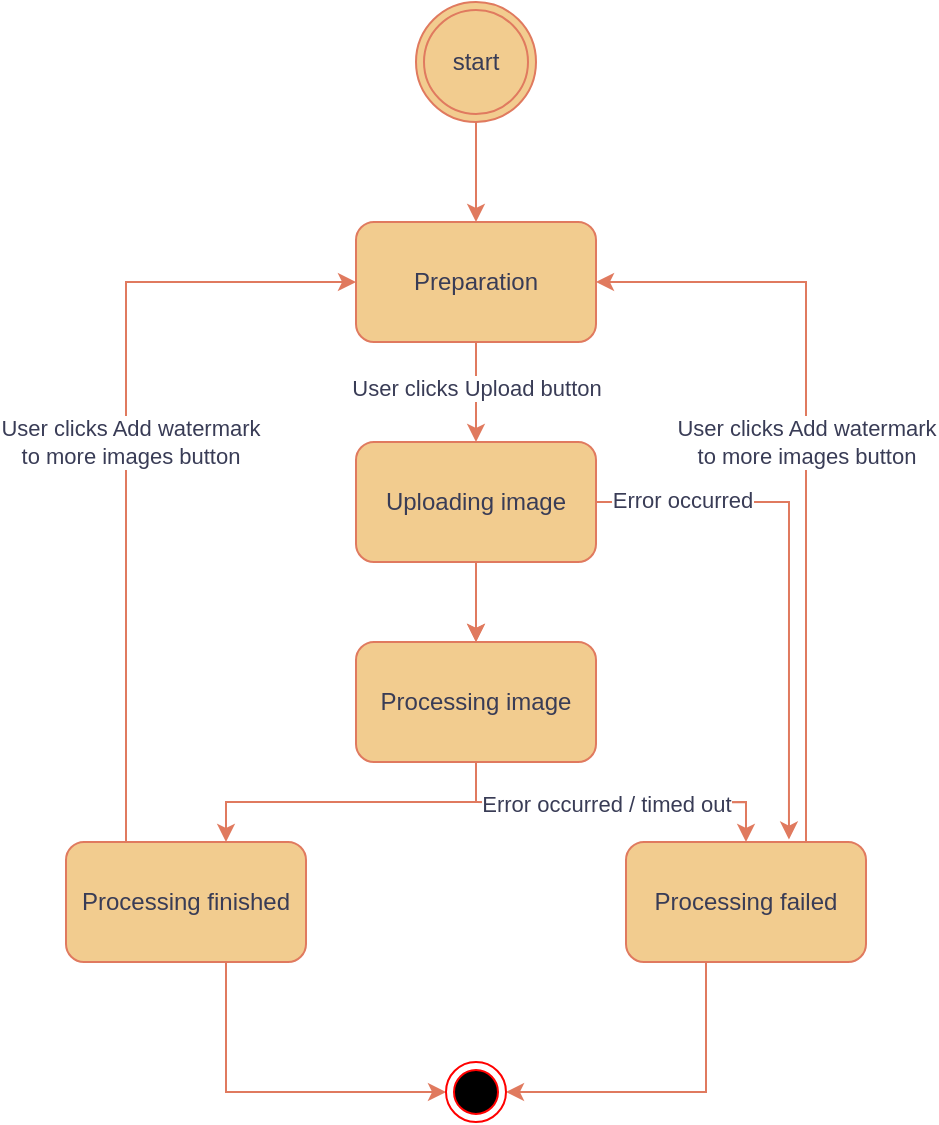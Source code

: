 <mxfile version="28.1.2">
  <diagram name="Page-1" id="NSvz_nDLSlxPu0aNtsh6">
    <mxGraphModel dx="1678" dy="1025" grid="1" gridSize="10" guides="1" tooltips="1" connect="1" arrows="1" fold="1" page="1" pageScale="1" pageWidth="850" pageHeight="1100" math="0" shadow="0">
      <root>
        <mxCell id="0" />
        <mxCell id="1" parent="0" />
        <mxCell id="30ndQQizD1NIwHmqRPwj-11" value="" style="edgeStyle=orthogonalEdgeStyle;rounded=0;orthogonalLoop=1;jettySize=auto;html=1;strokeColor=#E07A5F;fontColor=#393C56;fillColor=#F2CC8F;" edge="1" parent="1" source="30ndQQizD1NIwHmqRPwj-1" target="30ndQQizD1NIwHmqRPwj-2">
          <mxGeometry relative="1" as="geometry" />
        </mxCell>
        <mxCell id="30ndQQizD1NIwHmqRPwj-1" value="start" style="ellipse;shape=doubleEllipse;html=1;dashed=0;whiteSpace=wrap;aspect=fixed;strokeColor=#E07A5F;fontColor=#393C56;fillColor=#F2CC8F;" vertex="1" parent="1">
          <mxGeometry x="395" y="100" width="60" height="60" as="geometry" />
        </mxCell>
        <mxCell id="30ndQQizD1NIwHmqRPwj-9" value="" style="edgeStyle=orthogonalEdgeStyle;rounded=0;orthogonalLoop=1;jettySize=auto;html=1;strokeColor=#E07A5F;fontColor=#393C56;fillColor=#F2CC8F;" edge="1" parent="1" source="30ndQQizD1NIwHmqRPwj-2" target="30ndQQizD1NIwHmqRPwj-3">
          <mxGeometry relative="1" as="geometry" />
        </mxCell>
        <mxCell id="30ndQQizD1NIwHmqRPwj-32" value="User clicks Upload button" style="edgeLabel;html=1;align=center;verticalAlign=middle;resizable=0;points=[];strokeColor=#E07A5F;fontColor=#393C56;fillColor=#F2CC8F;" vertex="1" connectable="0" parent="30ndQQizD1NIwHmqRPwj-9">
          <mxGeometry x="-0.073" relative="1" as="geometry">
            <mxPoint as="offset" />
          </mxGeometry>
        </mxCell>
        <mxCell id="30ndQQizD1NIwHmqRPwj-2" value="Preparation" style="rounded=1;whiteSpace=wrap;html=1;strokeColor=#E07A5F;fontColor=#393C56;fillColor=#F2CC8F;" vertex="1" parent="1">
          <mxGeometry x="365" y="210" width="120" height="60" as="geometry" />
        </mxCell>
        <mxCell id="30ndQQizD1NIwHmqRPwj-8" value="" style="edgeStyle=orthogonalEdgeStyle;rounded=0;orthogonalLoop=1;jettySize=auto;html=1;strokeColor=#E07A5F;fontColor=#393C56;fillColor=#F2CC8F;" edge="1" parent="1" source="30ndQQizD1NIwHmqRPwj-3" target="30ndQQizD1NIwHmqRPwj-4">
          <mxGeometry relative="1" as="geometry" />
        </mxCell>
        <mxCell id="30ndQQizD1NIwHmqRPwj-3" value="Uploading image" style="rounded=1;whiteSpace=wrap;html=1;strokeColor=#E07A5F;fontColor=#393C56;fillColor=#F2CC8F;" vertex="1" parent="1">
          <mxGeometry x="365" y="320" width="120" height="60" as="geometry" />
        </mxCell>
        <mxCell id="30ndQQizD1NIwHmqRPwj-15" style="edgeStyle=orthogonalEdgeStyle;rounded=0;orthogonalLoop=1;jettySize=auto;html=1;strokeColor=#E07A5F;fontColor=#393C56;fillColor=#F2CC8F;" edge="1" parent="1" source="30ndQQizD1NIwHmqRPwj-4" target="30ndQQizD1NIwHmqRPwj-5">
          <mxGeometry relative="1" as="geometry">
            <Array as="points">
              <mxPoint x="425" y="500" />
              <mxPoint x="300" y="500" />
            </Array>
          </mxGeometry>
        </mxCell>
        <mxCell id="30ndQQizD1NIwHmqRPwj-23" style="edgeStyle=orthogonalEdgeStyle;rounded=0;orthogonalLoop=1;jettySize=auto;html=1;strokeColor=#E07A5F;fontColor=#393C56;fillColor=#F2CC8F;" edge="1" parent="1" source="30ndQQizD1NIwHmqRPwj-5" target="30ndQQizD1NIwHmqRPwj-7">
          <mxGeometry relative="1" as="geometry">
            <Array as="points">
              <mxPoint x="300" y="645" />
            </Array>
          </mxGeometry>
        </mxCell>
        <mxCell id="30ndQQizD1NIwHmqRPwj-25" style="edgeStyle=orthogonalEdgeStyle;rounded=0;orthogonalLoop=1;jettySize=auto;html=1;strokeColor=#E07A5F;fontColor=#393C56;fillColor=#F2CC8F;" edge="1" parent="1" source="30ndQQizD1NIwHmqRPwj-5" target="30ndQQizD1NIwHmqRPwj-2">
          <mxGeometry relative="1" as="geometry">
            <Array as="points">
              <mxPoint x="250" y="240" />
            </Array>
          </mxGeometry>
        </mxCell>
        <mxCell id="30ndQQizD1NIwHmqRPwj-27" value="&lt;div&gt;User clicks Add watermark&lt;/div&gt;&lt;div&gt;to more images button&lt;/div&gt;" style="edgeLabel;html=1;align=center;verticalAlign=middle;resizable=0;points=[];strokeColor=#E07A5F;fontColor=#393C56;fillColor=#F2CC8F;" vertex="1" connectable="0" parent="30ndQQizD1NIwHmqRPwj-25">
          <mxGeometry x="-0.129" y="-2" relative="1" as="geometry">
            <mxPoint y="-28" as="offset" />
          </mxGeometry>
        </mxCell>
        <mxCell id="30ndQQizD1NIwHmqRPwj-5" value="Processing finished" style="rounded=1;whiteSpace=wrap;html=1;strokeColor=#E07A5F;fontColor=#393C56;fillColor=#F2CC8F;" vertex="1" parent="1">
          <mxGeometry x="220" y="520" width="120" height="60" as="geometry" />
        </mxCell>
        <mxCell id="30ndQQizD1NIwHmqRPwj-17" style="edgeStyle=orthogonalEdgeStyle;rounded=0;orthogonalLoop=1;jettySize=auto;html=1;entryX=1;entryY=0.5;entryDx=0;entryDy=0;strokeColor=#E07A5F;fontColor=#393C56;fillColor=#F2CC8F;" edge="1" parent="1" source="30ndQQizD1NIwHmqRPwj-6" target="30ndQQizD1NIwHmqRPwj-2">
          <mxGeometry relative="1" as="geometry">
            <Array as="points">
              <mxPoint x="590" y="240" />
            </Array>
          </mxGeometry>
        </mxCell>
        <mxCell id="30ndQQizD1NIwHmqRPwj-30" value="&lt;div&gt;User clicks Add watermark&lt;/div&gt;&lt;div&gt;to more images button&lt;/div&gt;" style="edgeLabel;html=1;align=center;verticalAlign=middle;resizable=0;points=[];strokeColor=#E07A5F;fontColor=#393C56;fillColor=#F2CC8F;" vertex="1" connectable="0" parent="30ndQQizD1NIwHmqRPwj-17">
          <mxGeometry x="-0.156" relative="1" as="geometry">
            <mxPoint y="-38" as="offset" />
          </mxGeometry>
        </mxCell>
        <mxCell id="30ndQQizD1NIwHmqRPwj-24" style="edgeStyle=orthogonalEdgeStyle;rounded=0;orthogonalLoop=1;jettySize=auto;html=1;entryX=1;entryY=0.5;entryDx=0;entryDy=0;strokeColor=#E07A5F;fontColor=#393C56;fillColor=#F2CC8F;" edge="1" parent="1" source="30ndQQizD1NIwHmqRPwj-6" target="30ndQQizD1NIwHmqRPwj-7">
          <mxGeometry relative="1" as="geometry">
            <Array as="points">
              <mxPoint x="540" y="645" />
            </Array>
          </mxGeometry>
        </mxCell>
        <mxCell id="30ndQQizD1NIwHmqRPwj-7" value="" style="ellipse;html=1;shape=endState;fillColor=#000000;strokeColor=#ff0000;fontColor=#393C56;" vertex="1" parent="1">
          <mxGeometry x="410" y="630" width="30" height="30" as="geometry" />
        </mxCell>
        <mxCell id="30ndQQizD1NIwHmqRPwj-21" value="" style="edgeStyle=orthogonalEdgeStyle;rounded=0;orthogonalLoop=1;jettySize=auto;html=1;strokeColor=#E07A5F;fontColor=#393C56;fillColor=#F2CC8F;" edge="1" parent="1" source="30ndQQizD1NIwHmqRPwj-3" target="30ndQQizD1NIwHmqRPwj-4">
          <mxGeometry relative="1" as="geometry">
            <mxPoint x="425" y="380" as="sourcePoint" />
            <mxPoint x="540" y="520" as="targetPoint" />
          </mxGeometry>
        </mxCell>
        <mxCell id="30ndQQizD1NIwHmqRPwj-4" value="Processing image" style="rounded=1;whiteSpace=wrap;html=1;strokeColor=#E07A5F;fontColor=#393C56;fillColor=#F2CC8F;" vertex="1" parent="1">
          <mxGeometry x="365" y="420" width="120" height="60" as="geometry" />
        </mxCell>
        <mxCell id="30ndQQizD1NIwHmqRPwj-33" value="" style="edgeStyle=orthogonalEdgeStyle;rounded=0;orthogonalLoop=1;jettySize=auto;html=1;strokeColor=#E07A5F;fontColor=#393C56;fillColor=#F2CC8F;" edge="1" parent="1" target="30ndQQizD1NIwHmqRPwj-6">
          <mxGeometry relative="1" as="geometry">
            <mxPoint x="425" y="500" as="sourcePoint" />
            <mxPoint x="520" y="570" as="targetPoint" />
            <Array as="points" />
          </mxGeometry>
        </mxCell>
        <mxCell id="30ndQQizD1NIwHmqRPwj-34" value="Error occurred / timed out" style="edgeLabel;html=1;align=center;verticalAlign=middle;resizable=0;points=[];strokeColor=#E07A5F;fontColor=#393C56;fillColor=#F2CC8F;" vertex="1" connectable="0" parent="30ndQQizD1NIwHmqRPwj-33">
          <mxGeometry x="-0.51" relative="1" as="geometry">
            <mxPoint x="27" as="offset" />
          </mxGeometry>
        </mxCell>
        <mxCell id="30ndQQizD1NIwHmqRPwj-6" value="Processing failed" style="rounded=1;whiteSpace=wrap;html=1;strokeColor=#E07A5F;fontColor=#393C56;fillColor=#F2CC8F;" vertex="1" parent="1">
          <mxGeometry x="500" y="520" width="120" height="60" as="geometry" />
        </mxCell>
        <mxCell id="30ndQQizD1NIwHmqRPwj-35" style="edgeStyle=orthogonalEdgeStyle;rounded=0;orthogonalLoop=1;jettySize=auto;html=1;entryX=0.679;entryY=-0.02;entryDx=0;entryDy=0;entryPerimeter=0;strokeColor=#E07A5F;fontColor=#393C56;fillColor=#F2CC8F;" edge="1" parent="1" source="30ndQQizD1NIwHmqRPwj-3" target="30ndQQizD1NIwHmqRPwj-6">
          <mxGeometry relative="1" as="geometry" />
        </mxCell>
        <mxCell id="30ndQQizD1NIwHmqRPwj-36" value="Error occurred" style="edgeLabel;html=1;align=center;verticalAlign=middle;resizable=0;points=[];strokeColor=#E07A5F;fontColor=#393C56;fillColor=#F2CC8F;" vertex="1" connectable="0" parent="30ndQQizD1NIwHmqRPwj-35">
          <mxGeometry x="-0.675" y="1" relative="1" as="geometry">
            <mxPoint as="offset" />
          </mxGeometry>
        </mxCell>
      </root>
    </mxGraphModel>
  </diagram>
</mxfile>

